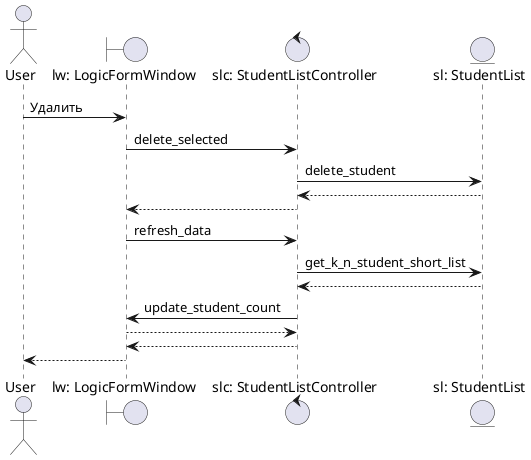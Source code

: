 @startuml
 'https://plantuml.com/sequence-diagram



 actor       User                        as user
 boundary    "lw: LogicFormWindow"                   as lw
 control     "slc: StudentListController"        as slc
 entity      "sl: StudentList"           as sl

 user -> lw : Удалить
 lw -> slc : delete_selected
 slc -> sl : delete_student
 sl --> slc
 slc --> lw
 lw -> slc : refresh_data
 slc -> sl : get_k_n_student_short_list
 sl --> slc
 slc -> lw : update_student_count
 lw --> slc
 slc --> lw
 lw --> user

 @enduml
